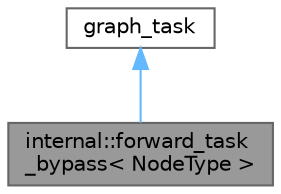 digraph "internal::forward_task_bypass&lt; NodeType &gt;"
{
 // LATEX_PDF_SIZE
  bgcolor="transparent";
  edge [fontname=Helvetica,fontsize=10,labelfontname=Helvetica,labelfontsize=10];
  node [fontname=Helvetica,fontsize=10,shape=box,height=0.2,width=0.4];
  Node1 [id="Node000001",label="internal::forward_task\l_bypass\< NodeType \>",height=0.2,width=0.4,color="gray40", fillcolor="grey60", style="filled", fontcolor="black",tooltip="A task that calls a node's forward_task function"];
  Node2 -> Node1 [id="edge2_Node000001_Node000002",dir="back",color="steelblue1",style="solid",tooltip=" "];
  Node2 [id="Node000002",label="graph_task",height=0.2,width=0.4,color="gray40", fillcolor="white", style="filled",tooltip=" "];
}
